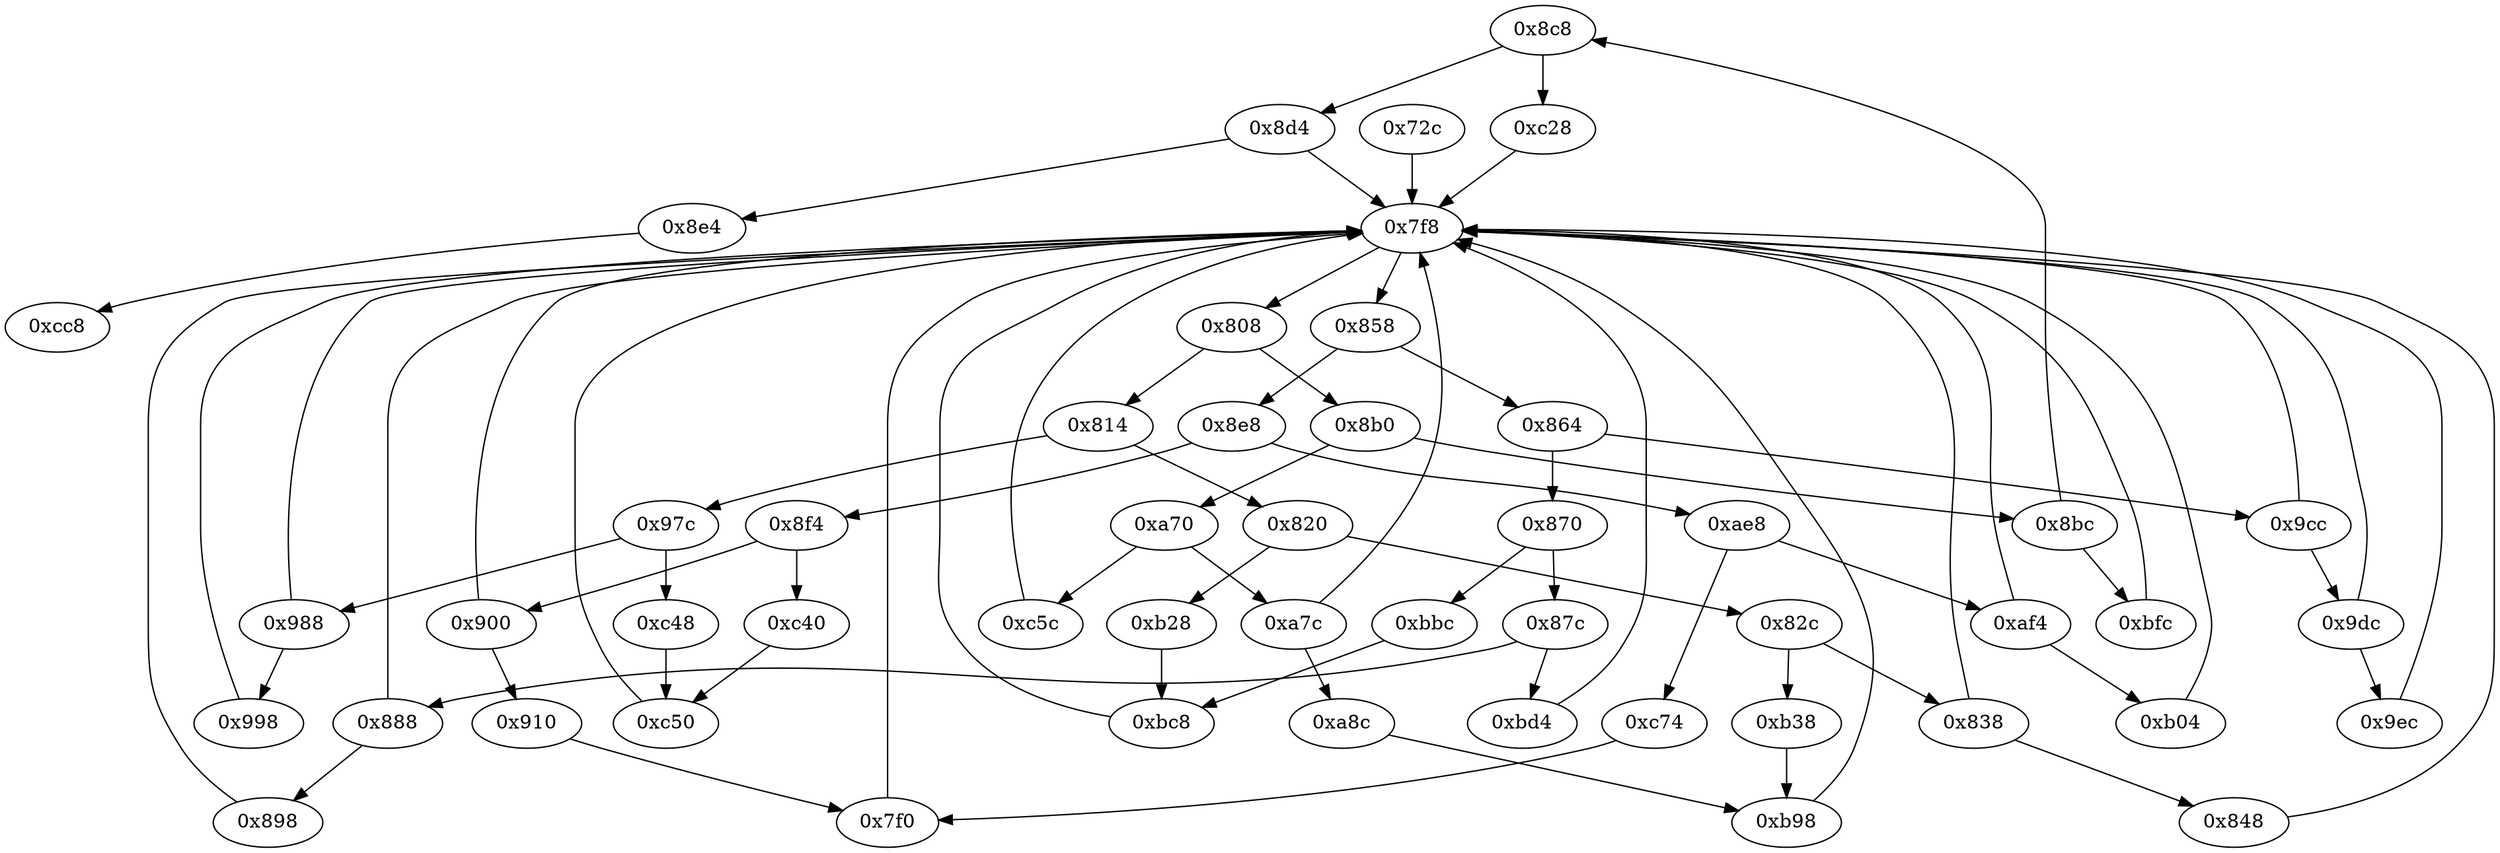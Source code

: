 strict digraph "" {
	"0x8c8"	 [opcode="[u'ldr', u'cmp', u'b']"];
	"0x8d4"	 [opcode="[u'ldr', u'cmp', u'mov', u'b']"];
	"0x8c8" -> "0x8d4";
	"0xc28"	 [opcode="[u'mov', u'str', u'mov', u'str', u'ldr', u'b']"];
	"0x8c8" -> "0xc28";
	"0x87c"	 [opcode="[u'ldr', u'cmp', u'b']"];
	"0xbd4"	 [opcode="[u'ldrb', u'ldrb', u'mov', u'cmp', u'mov', u'cmp', u'mov', u'teq', u'mov', u'b']"];
	"0x87c" -> "0xbd4";
	"0x888"	 [opcode="[u'ldr', u'cmp', u'mov', u'b']"];
	"0x87c" -> "0x888";
	"0x9cc"	 [opcode="[u'ldr', u'cmp', u'mov', u'b']"];
	"0x9dc"	 [opcode="[u'ldr', u'cmp', u'mov', u'b']"];
	"0x9cc" -> "0x9dc";
	"0x7f8"	 [opcode="[u'mov', u'ldr', u'cmp', u'b']"];
	"0x9cc" -> "0x7f8";
	"0xb28"	 [opcode="[u'ldrb', u'ldr', u'ldr', u'b']"];
	"0xbc8"	 [opcode="[u'cmp', u'mov', u'b']"];
	"0xb28" -> "0xbc8";
	"0xb04"	 [opcode="[u'mov', u'bl', u'ldr', u'add', u'str', u'ldr', u'str', u'ldr', u'b']"];
	"0xb04" -> "0x7f8";
	"0x988"	 [opcode="[u'ldr', u'cmp', u'mov', u'b']"];
	"0x988" -> "0x7f8";
	"0x998"	 [opcode="[u'ldr', u'ldr', u'bl', u'ldr', u'rsb', u'rsb', u'str', u'ldr', u'rsb', u'rsb', u'str', u'mov', u'b']"];
	"0x988" -> "0x998";
	"0xbd4" -> "0x7f8";
	"0x8b0"	 [opcode="[u'ldr', u'cmp', u'b']"];
	"0x8bc"	 [opcode="[u'ldr', u'cmp', u'b']"];
	"0x8b0" -> "0x8bc";
	"0xa70"	 [opcode="[u'ldr', u'cmp', u'b']"];
	"0x8b0" -> "0xa70";
	"0xa7c"	 [opcode="[u'ldr', u'cmp', u'mov', u'b']"];
	"0xa7c" -> "0x7f8";
	"0xa8c"	 [opcode="[u'ldr', u'ldr', u'ldr', u'cmp', u'mov', u'mov', u'strb', u'ldr', u'ldr', u'ldr', u'add', u'sub', u'sub', u'mul', u'eor', u'and', \
u'ldr', u'ldr', u'mov', u'mov', u'cmp', u'mov', u'b']"];
	"0xa7c" -> "0xa8c";
	"0x864"	 [opcode="[u'ldr', u'cmp', u'b']"];
	"0x864" -> "0x9cc";
	"0x870"	 [opcode="[u'ldr', u'cmp', u'b']"];
	"0x864" -> "0x870";
	"0x9ec"	 [opcode="[u'sub', u'mov', u'str', u'ldr', u'mvn', u'mov', u'cmp', u'mov', u'mov', u'strb', u'ldr', u'ldr', u'ldr', u'ldr', u'cmp', u'mov', \
u'sub', u'mul', u'mvn', u'mov', u'orr', u'ldr', u'cmn', u'mov', u'teq', u'mov', u'mvn', u'mov', u'cmn', u'mov', u'cmp', u'mov', \
u'b']"];
	"0x9ec" -> "0x7f8";
	"0x898"	 [opcode="[u'ldr', u'ldr', u'bl', u'bl', u'ldr', u'b']"];
	"0x888" -> "0x898";
	"0x888" -> "0x7f8";
	"0xc50"	 [opcode="[u'str', u'mov', u'b']"];
	"0xc50" -> "0x7f8";
	"0x8e4"	 [opcode="[u'b']"];
	"0x8d4" -> "0x8e4";
	"0x8d4" -> "0x7f8";
	"0x848"	 [opcode="[u'ldr', u'ldr', u'ldr', u'b']"];
	"0x848" -> "0x7f8";
	"0xbbc"	 [opcode="[u'ldrb', u'ldr', u'ldr']"];
	"0xbbc" -> "0xbc8";
	"0x820"	 [opcode="[u'ldr', u'cmp', u'b']"];
	"0x820" -> "0xb28";
	"0x82c"	 [opcode="[u'ldr', u'cmp', u'b']"];
	"0x820" -> "0x82c";
	"0xcc8"	 [opcode="[u'ldr', u'ldr', u'ldr', u'ldr', u'sub', u'ldr', u'sub', u'pop']"];
	"0x900"	 [opcode="[u'ldr', u'cmp', u'mov', u'b']"];
	"0x900" -> "0x7f8";
	"0x910"	 [opcode="[u'ldr', u'str', u'ldr', u'str', u'ldr', u'ldr', u'ldr', u'ldr', u'add', u'sub', u'sub', u'mul', u'eor', u'and', u'ldr', u'mov', \
u'mov', u'ldr', u'cmp', u'mov', u'cmp', u'mov', u'mov', u'cmp', u'mov', u'mov', u'b']"];
	"0x900" -> "0x910";
	"0x808"	 [opcode="[u'ldr', u'cmp', u'b']"];
	"0x808" -> "0x8b0";
	"0x814"	 [opcode="[u'ldr', u'cmp', u'b']"];
	"0x808" -> "0x814";
	"0x8e4" -> "0xcc8";
	"0xae8"	 [opcode="[u'ldr', u'cmp', u'b']"];
	"0xc74"	 [opcode="[u'ldr', u'ldr', u'ldr', u'rsb', u'mvn', u'mul', u'mvn', u'ldr', u'orr', u'mov', u'cmn', u'mov', u'ldr', u'cmp', u'mov', u'mov', \
u'mov', u'cmn', u'mov', u'mov', u'b']"];
	"0xae8" -> "0xc74";
	"0xaf4"	 [opcode="[u'ldr', u'cmp', u'mov', u'b']"];
	"0xae8" -> "0xaf4";
	"0x97c"	 [opcode="[u'ldr', u'cmp', u'b']"];
	"0x97c" -> "0x988";
	"0xc48"	 [opcode="[u'ldr', u'mov']"];
	"0x97c" -> "0xc48";
	"0x72c"	 [opcode="[u'push', u'add', u'sub', u'str', u'ldr', u'str', u'mvn', u'ldr', u'ldr', u'str', u'ldr', u'ldr', u'rsb', u'mvn', u'mul', u'mov', \
u'mvn', u'ldr', u'orr', u'cmn', u'mov', u'mov', u'ldr', u'strb', u'cmp', u'mov', u'strb', u'ldr', u'ldr', u'ldr', u'ldr', u'ldr', \
u'ldr', u'ldr', u'str', u'ldr', u'ldr', u'str', u'ldr', u'str', u'ldr', u'add', u'str', u'str', u'str', u'str', u'str', u'str', \
u'b']"];
	"0x72c" -> "0x7f8";
	"0x7f0"	 [opcode="[u'teq', u'mov']"];
	"0xc74" -> "0x7f0";
	"0xb38"	 [opcode="[u'ldr', u'str', u'ldr', u'ldr', u'bl', u'bl', u'ldr', u'ldr', u'ldr', u'ldrb', u'str', u'ldr', u'ldr', u'rsb', u'mvn', u'mul', \
u'eor', u'and', u'ldr', u'ldr', u'mov', u'mov', u'cmp', u'mov']"];
	"0xb98"	 [opcode="[u'cmp', u'mov', u'mov', u'cmp', u'mov', u'mov', u'teq', u'mov', u'b']"];
	"0xb38" -> "0xb98";
	"0x8bc" -> "0x8c8";
	"0xbfc"	 [opcode="[u'ldr', u'str', u'ldr', u'str', u'ldr', u'ldr', u'ldr', u'ldr', u'cmp', u'mov', u'b']"];
	"0x8bc" -> "0xbfc";
	"0xa70" -> "0xa7c";
	"0xc5c"	 [opcode="[u'mov', u'str', u'ldr', u'str', u'mov', u'b']"];
	"0xa70" -> "0xc5c";
	"0xc5c" -> "0x7f8";
	"0x814" -> "0x820";
	"0x814" -> "0x97c";
	"0x870" -> "0x87c";
	"0x870" -> "0xbbc";
	"0x8e8"	 [opcode="[u'ldr', u'cmp', u'b']"];
	"0x8e8" -> "0xae8";
	"0x8f4"	 [opcode="[u'ldr', u'cmp', u'b']"];
	"0x8e8" -> "0x8f4";
	"0x9dc" -> "0x9ec";
	"0x9dc" -> "0x7f8";
	"0xc28" -> "0x7f8";
	"0x898" -> "0x7f8";
	"0xb98" -> "0x7f8";
	"0xc40"	 [opcode="[u'mov', u'b']"];
	"0xc40" -> "0xc50";
	"0x7f8" -> "0x808";
	"0x858"	 [opcode="[u'ldr', u'cmp', u'b']"];
	"0x7f8" -> "0x858";
	"0xbc8" -> "0x7f8";
	"0xbfc" -> "0x7f8";
	"0x858" -> "0x864";
	"0x858" -> "0x8e8";
	"0x910" -> "0x7f0";
	"0x838"	 [opcode="[u'ldr', u'cmp', u'mov', u'b']"];
	"0x838" -> "0x848";
	"0x838" -> "0x7f8";
	"0xc48" -> "0xc50";
	"0x82c" -> "0xb38";
	"0x82c" -> "0x838";
	"0x998" -> "0x7f8";
	"0xaf4" -> "0xb04";
	"0xaf4" -> "0x7f8";
	"0x8f4" -> "0x900";
	"0x8f4" -> "0xc40";
	"0x7f0" -> "0x7f8";
	"0xa8c" -> "0xb98";
}
